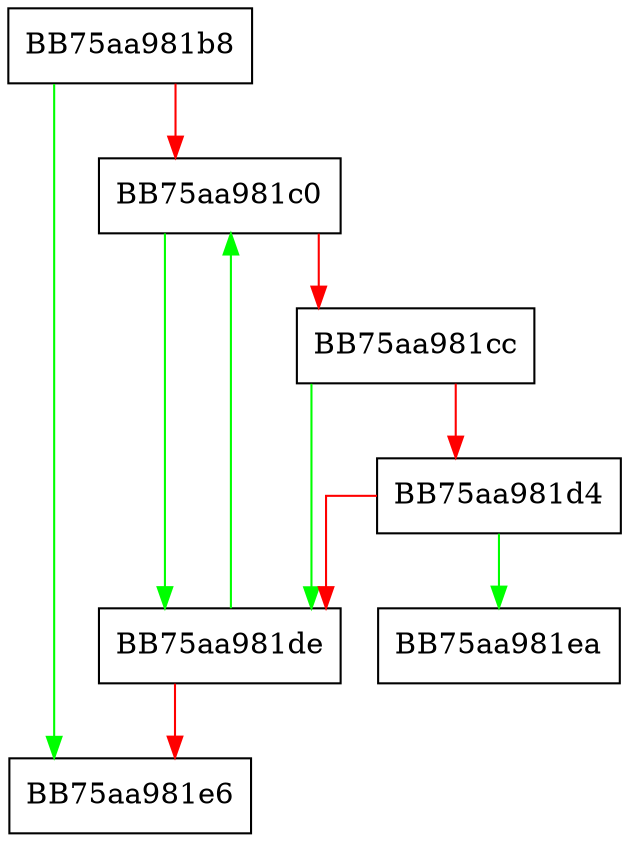 digraph BtcCountValidWalletChars {
  node [shape="box"];
  graph [splines=ortho];
  BB75aa981b8 -> BB75aa981e6 [color="green"];
  BB75aa981b8 -> BB75aa981c0 [color="red"];
  BB75aa981c0 -> BB75aa981de [color="green"];
  BB75aa981c0 -> BB75aa981cc [color="red"];
  BB75aa981cc -> BB75aa981de [color="green"];
  BB75aa981cc -> BB75aa981d4 [color="red"];
  BB75aa981d4 -> BB75aa981ea [color="green"];
  BB75aa981d4 -> BB75aa981de [color="red"];
  BB75aa981de -> BB75aa981c0 [color="green"];
  BB75aa981de -> BB75aa981e6 [color="red"];
}